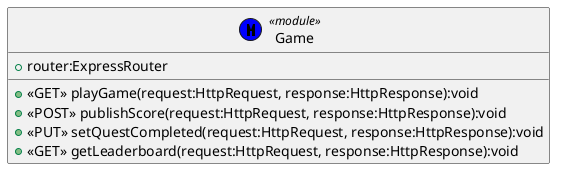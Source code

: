 @startuml
'https://plantuml.com/class-diagram

class Game <<(M, blue)module>>
{
    +router:ExpressRouter
    +<<GET>> playGame(request:HttpRequest, response:HttpResponse):void
    +<<POST>> publishScore(request:HttpRequest, response:HttpResponse):void
    +<<PUT>> setQuestCompleted(request:HttpRequest, response:HttpResponse):void
    +<<GET>> getLeaderboard(request:HttpRequest, response:HttpResponse):void
}

@enduml
